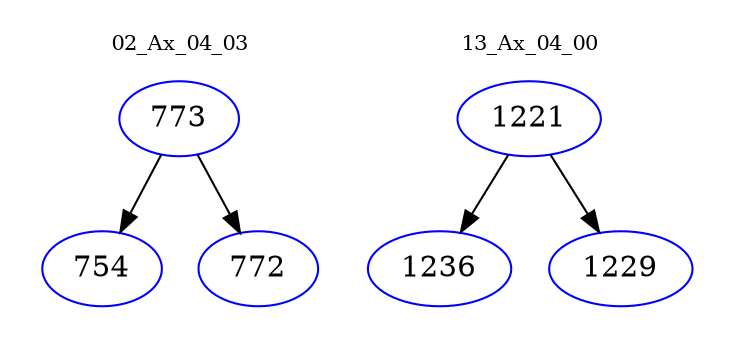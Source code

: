 digraph{
subgraph cluster_0 {
color = white
label = "02_Ax_04_03";
fontsize=10;
T0_773 [label="773", color="blue"]
T0_773 -> T0_754 [color="black"]
T0_754 [label="754", color="blue"]
T0_773 -> T0_772 [color="black"]
T0_772 [label="772", color="blue"]
}
subgraph cluster_1 {
color = white
label = "13_Ax_04_00";
fontsize=10;
T1_1221 [label="1221", color="blue"]
T1_1221 -> T1_1236 [color="black"]
T1_1236 [label="1236", color="blue"]
T1_1221 -> T1_1229 [color="black"]
T1_1229 [label="1229", color="blue"]
}
}
